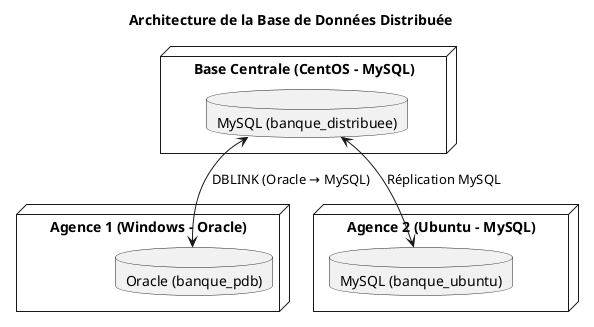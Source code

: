 @startuml
title Architecture de la Base de Données Distribuée

node "Base Centrale (CentOS - MySQL)" {
    database MySQL_CENTOS as "MySQL (banque_distribuee)"
}

node "Agence 1 (Windows - Oracle)" {
    database Oracle_WINDOWS as "Oracle (banque_pdb)"
}

node "Agence 2 (Ubuntu - MySQL)" {
    database MySQL_UBUNTU as "MySQL (banque_ubuntu)"
}

MySQL_CENTOS <-down-> Oracle_WINDOWS : DBLINK (Oracle → MySQL)
MySQL_CENTOS <-down-> MySQL_UBUNTU : Réplication MySQL

@enduml
